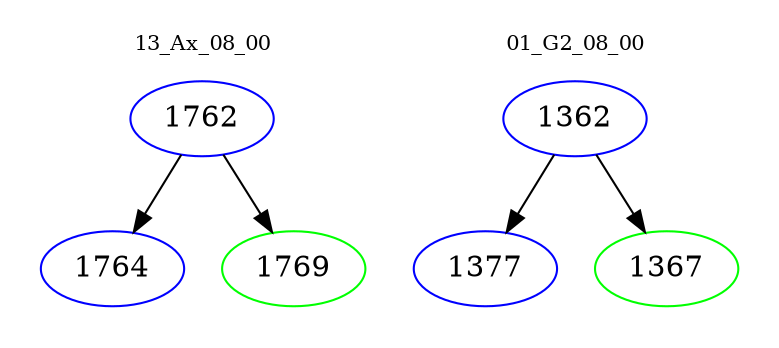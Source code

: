 digraph{
subgraph cluster_0 {
color = white
label = "13_Ax_08_00";
fontsize=10;
T0_1762 [label="1762", color="blue"]
T0_1762 -> T0_1764 [color="black"]
T0_1764 [label="1764", color="blue"]
T0_1762 -> T0_1769 [color="black"]
T0_1769 [label="1769", color="green"]
}
subgraph cluster_1 {
color = white
label = "01_G2_08_00";
fontsize=10;
T1_1362 [label="1362", color="blue"]
T1_1362 -> T1_1377 [color="black"]
T1_1377 [label="1377", color="blue"]
T1_1362 -> T1_1367 [color="black"]
T1_1367 [label="1367", color="green"]
}
}
